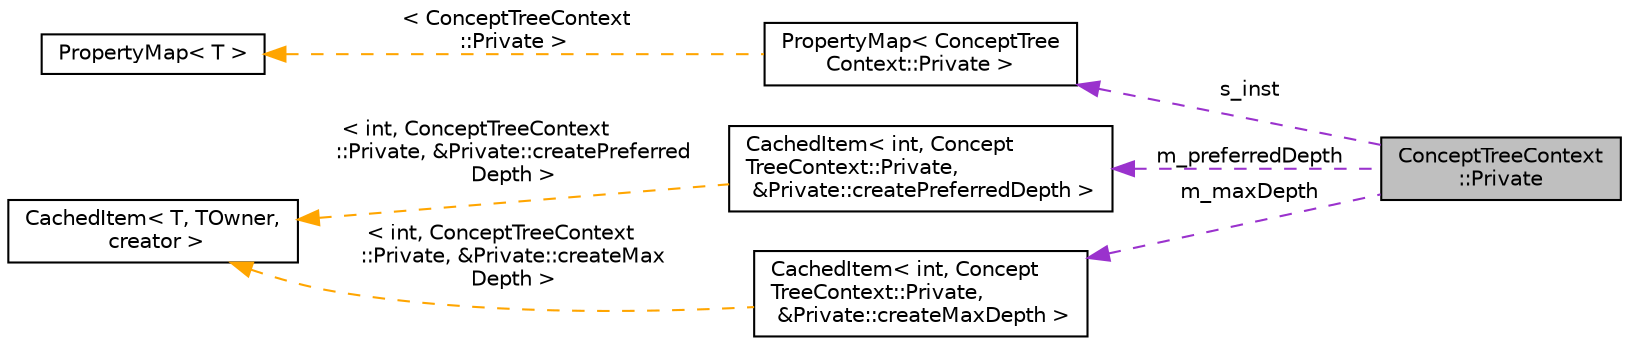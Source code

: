 digraph "ConceptTreeContext::Private"
{
 // INTERACTIVE_SVG=YES
 // LATEX_PDF_SIZE
  edge [fontname="Helvetica",fontsize="10",labelfontname="Helvetica",labelfontsize="10"];
  node [fontname="Helvetica",fontsize="10",shape=record];
  rankdir="LR";
  Node1 [label="ConceptTreeContext\l::Private",height=0.2,width=0.4,color="black", fillcolor="grey75", style="filled", fontcolor="black",tooltip=" "];
  Node2 -> Node1 [dir="back",color="darkorchid3",fontsize="10",style="dashed",label=" s_inst" ,fontname="Helvetica"];
  Node2 [label="PropertyMap\< ConceptTree\lContext::Private \>",height=0.2,width=0.4,color="black", fillcolor="white", style="filled",URL="$d5/dbf/class_property_map.html",tooltip=" "];
  Node3 -> Node2 [dir="back",color="orange",fontsize="10",style="dashed",label=" \< ConceptTreeContext\l::Private \>" ,fontname="Helvetica"];
  Node3 [label="PropertyMap\< T \>",height=0.2,width=0.4,color="black", fillcolor="white", style="filled",URL="$d5/dbf/class_property_map.html",tooltip="Class representing a mapping of properties and the corresponding getter function."];
  Node4 -> Node1 [dir="back",color="darkorchid3",fontsize="10",style="dashed",label=" m_preferredDepth" ,fontname="Helvetica"];
  Node4 [label="CachedItem\< int, Concept\lTreeContext::Private,\l &Private::createPreferredDepth \>",height=0.2,width=0.4,color="black", fillcolor="white", style="filled",URL="$d7/dc1/class_cached_item.html",tooltip=" "];
  Node5 -> Node4 [dir="back",color="orange",fontsize="10",style="dashed",label=" \< int, ConceptTreeContext\l::Private, &Private::createPreferred\lDepth \>" ,fontname="Helvetica"];
  Node5 [label="CachedItem\< T, TOwner,\l creator \>",height=0.2,width=0.4,color="black", fillcolor="white", style="filled",URL="$d7/dc1/class_cached_item.html",tooltip="Wrapper for data that needs to be cached."];
  Node6 -> Node1 [dir="back",color="darkorchid3",fontsize="10",style="dashed",label=" m_maxDepth" ,fontname="Helvetica"];
  Node6 [label="CachedItem\< int, Concept\lTreeContext::Private,\l &Private::createMaxDepth \>",height=0.2,width=0.4,color="black", fillcolor="white", style="filled",URL="$d7/dc1/class_cached_item.html",tooltip=" "];
  Node5 -> Node6 [dir="back",color="orange",fontsize="10",style="dashed",label=" \< int, ConceptTreeContext\l::Private, &Private::createMax\lDepth \>" ,fontname="Helvetica"];
}
